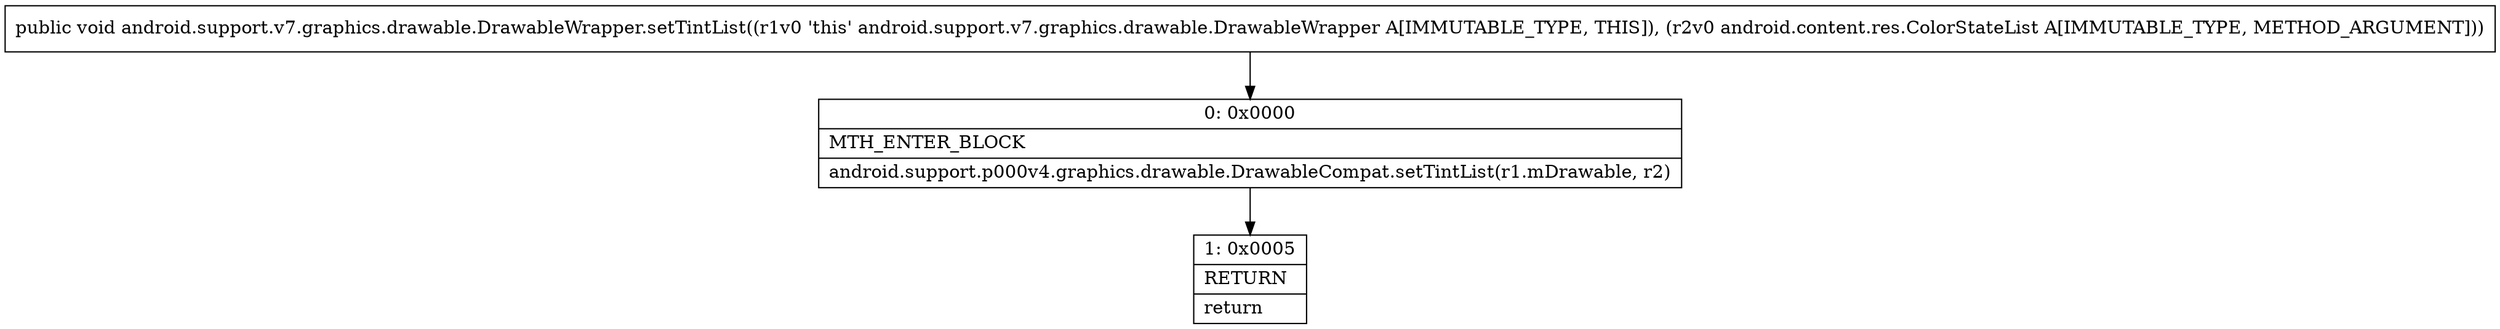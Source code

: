 digraph "CFG forandroid.support.v7.graphics.drawable.DrawableWrapper.setTintList(Landroid\/content\/res\/ColorStateList;)V" {
Node_0 [shape=record,label="{0\:\ 0x0000|MTH_ENTER_BLOCK\l|android.support.p000v4.graphics.drawable.DrawableCompat.setTintList(r1.mDrawable, r2)\l}"];
Node_1 [shape=record,label="{1\:\ 0x0005|RETURN\l|return\l}"];
MethodNode[shape=record,label="{public void android.support.v7.graphics.drawable.DrawableWrapper.setTintList((r1v0 'this' android.support.v7.graphics.drawable.DrawableWrapper A[IMMUTABLE_TYPE, THIS]), (r2v0 android.content.res.ColorStateList A[IMMUTABLE_TYPE, METHOD_ARGUMENT])) }"];
MethodNode -> Node_0;
Node_0 -> Node_1;
}

